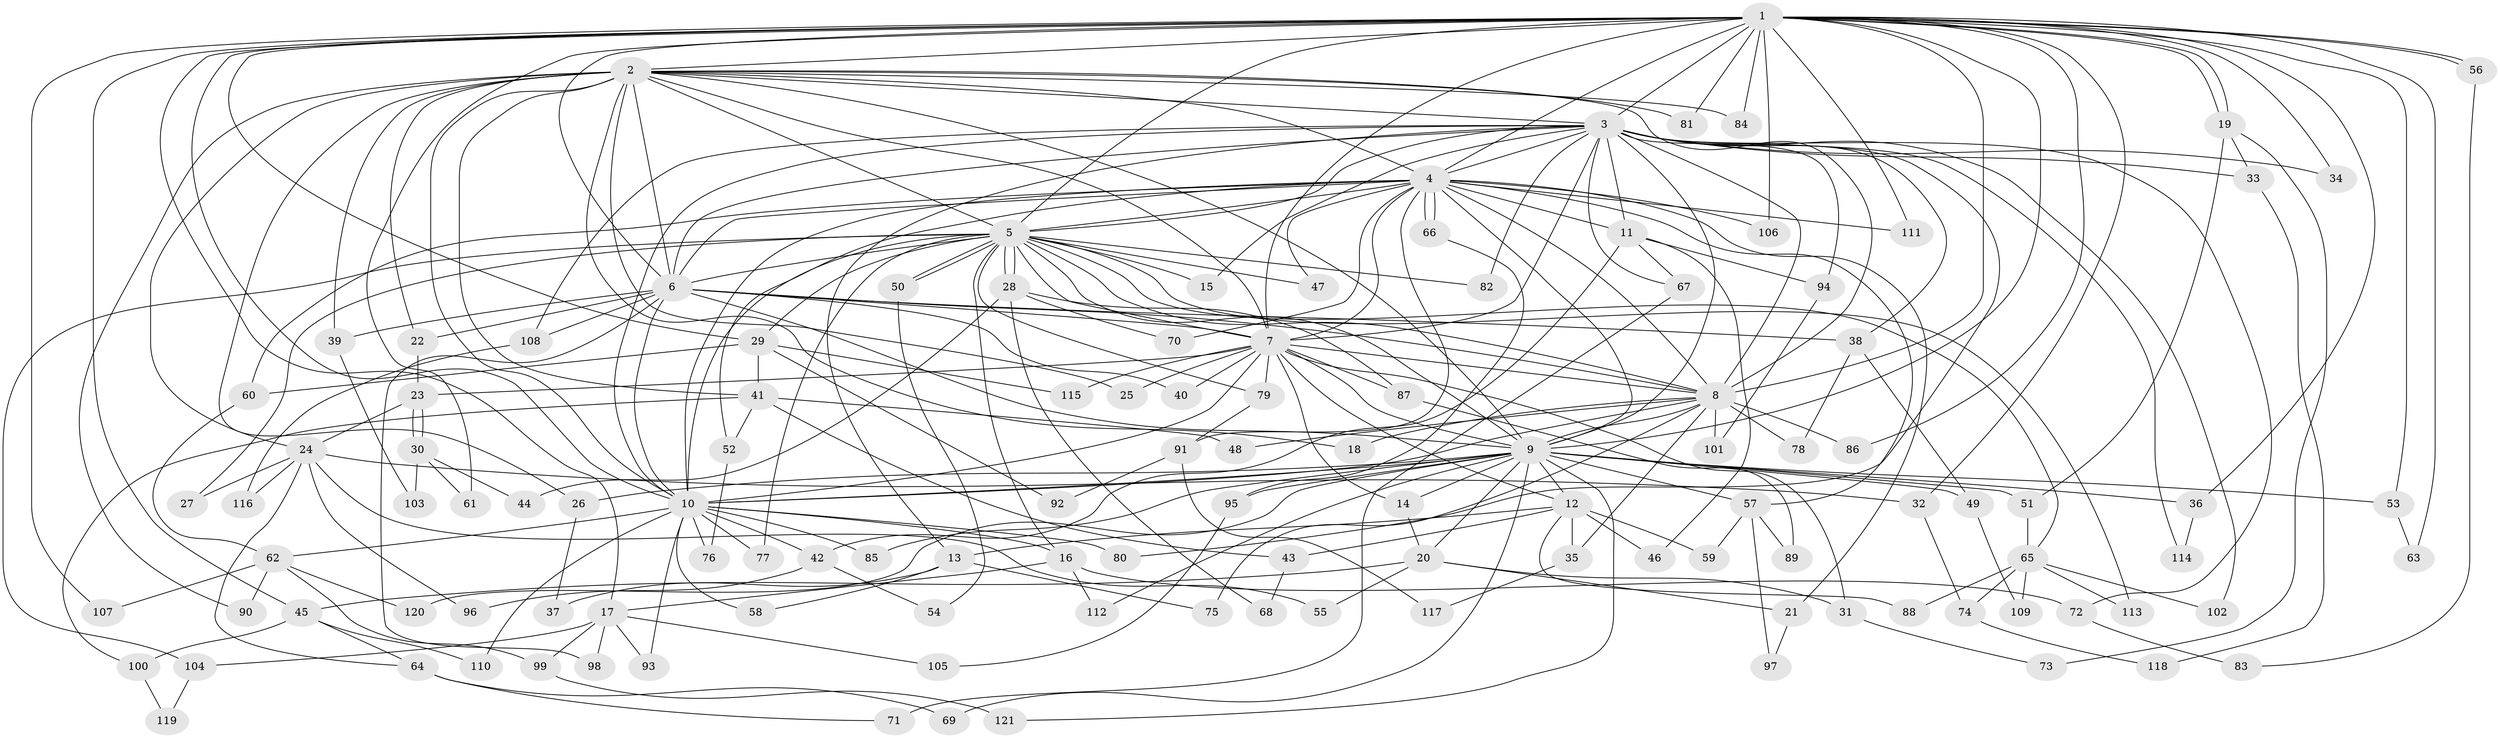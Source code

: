 // Generated by graph-tools (version 1.1) at 2025/01/03/09/25 03:01:21]
// undirected, 121 vertices, 267 edges
graph export_dot {
graph [start="1"]
  node [color=gray90,style=filled];
  1;
  2;
  3;
  4;
  5;
  6;
  7;
  8;
  9;
  10;
  11;
  12;
  13;
  14;
  15;
  16;
  17;
  18;
  19;
  20;
  21;
  22;
  23;
  24;
  25;
  26;
  27;
  28;
  29;
  30;
  31;
  32;
  33;
  34;
  35;
  36;
  37;
  38;
  39;
  40;
  41;
  42;
  43;
  44;
  45;
  46;
  47;
  48;
  49;
  50;
  51;
  52;
  53;
  54;
  55;
  56;
  57;
  58;
  59;
  60;
  61;
  62;
  63;
  64;
  65;
  66;
  67;
  68;
  69;
  70;
  71;
  72;
  73;
  74;
  75;
  76;
  77;
  78;
  79;
  80;
  81;
  82;
  83;
  84;
  85;
  86;
  87;
  88;
  89;
  90;
  91;
  92;
  93;
  94;
  95;
  96;
  97;
  98;
  99;
  100;
  101;
  102;
  103;
  104;
  105;
  106;
  107;
  108;
  109;
  110;
  111;
  112;
  113;
  114;
  115;
  116;
  117;
  118;
  119;
  120;
  121;
  1 -- 2;
  1 -- 3;
  1 -- 4;
  1 -- 5;
  1 -- 6;
  1 -- 7;
  1 -- 8;
  1 -- 9;
  1 -- 10;
  1 -- 17;
  1 -- 19;
  1 -- 19;
  1 -- 29;
  1 -- 32;
  1 -- 34;
  1 -- 36;
  1 -- 45;
  1 -- 53;
  1 -- 56;
  1 -- 56;
  1 -- 61;
  1 -- 63;
  1 -- 81;
  1 -- 84;
  1 -- 86;
  1 -- 106;
  1 -- 107;
  1 -- 111;
  2 -- 3;
  2 -- 4;
  2 -- 5;
  2 -- 6;
  2 -- 7;
  2 -- 8;
  2 -- 9;
  2 -- 10;
  2 -- 18;
  2 -- 22;
  2 -- 24;
  2 -- 25;
  2 -- 26;
  2 -- 39;
  2 -- 41;
  2 -- 81;
  2 -- 84;
  2 -- 90;
  3 -- 4;
  3 -- 5;
  3 -- 6;
  3 -- 7;
  3 -- 8;
  3 -- 9;
  3 -- 10;
  3 -- 11;
  3 -- 13;
  3 -- 15;
  3 -- 33;
  3 -- 34;
  3 -- 38;
  3 -- 67;
  3 -- 72;
  3 -- 80;
  3 -- 82;
  3 -- 94;
  3 -- 102;
  3 -- 108;
  3 -- 114;
  4 -- 5;
  4 -- 6;
  4 -- 7;
  4 -- 8;
  4 -- 9;
  4 -- 10;
  4 -- 11;
  4 -- 21;
  4 -- 47;
  4 -- 52;
  4 -- 57;
  4 -- 60;
  4 -- 66;
  4 -- 66;
  4 -- 70;
  4 -- 91;
  4 -- 106;
  4 -- 111;
  5 -- 6;
  5 -- 7;
  5 -- 8;
  5 -- 9;
  5 -- 10;
  5 -- 15;
  5 -- 16;
  5 -- 27;
  5 -- 28;
  5 -- 28;
  5 -- 29;
  5 -- 47;
  5 -- 50;
  5 -- 50;
  5 -- 65;
  5 -- 77;
  5 -- 79;
  5 -- 82;
  5 -- 104;
  5 -- 113;
  6 -- 7;
  6 -- 8;
  6 -- 9;
  6 -- 10;
  6 -- 22;
  6 -- 38;
  6 -- 39;
  6 -- 40;
  6 -- 98;
  6 -- 108;
  7 -- 8;
  7 -- 9;
  7 -- 10;
  7 -- 12;
  7 -- 14;
  7 -- 23;
  7 -- 25;
  7 -- 31;
  7 -- 40;
  7 -- 79;
  7 -- 87;
  7 -- 115;
  8 -- 9;
  8 -- 10;
  8 -- 18;
  8 -- 35;
  8 -- 48;
  8 -- 75;
  8 -- 78;
  8 -- 86;
  8 -- 101;
  9 -- 10;
  9 -- 12;
  9 -- 14;
  9 -- 20;
  9 -- 26;
  9 -- 36;
  9 -- 49;
  9 -- 51;
  9 -- 53;
  9 -- 57;
  9 -- 69;
  9 -- 85;
  9 -- 95;
  9 -- 112;
  9 -- 120;
  9 -- 121;
  10 -- 16;
  10 -- 42;
  10 -- 58;
  10 -- 62;
  10 -- 76;
  10 -- 77;
  10 -- 80;
  10 -- 85;
  10 -- 93;
  10 -- 110;
  11 -- 42;
  11 -- 46;
  11 -- 67;
  11 -- 94;
  12 -- 13;
  12 -- 35;
  12 -- 43;
  12 -- 46;
  12 -- 59;
  12 -- 88;
  13 -- 37;
  13 -- 58;
  13 -- 75;
  14 -- 20;
  16 -- 17;
  16 -- 72;
  16 -- 112;
  17 -- 93;
  17 -- 98;
  17 -- 99;
  17 -- 104;
  17 -- 105;
  19 -- 33;
  19 -- 51;
  19 -- 73;
  20 -- 21;
  20 -- 31;
  20 -- 45;
  20 -- 55;
  21 -- 97;
  22 -- 23;
  23 -- 24;
  23 -- 30;
  23 -- 30;
  24 -- 27;
  24 -- 32;
  24 -- 55;
  24 -- 64;
  24 -- 96;
  24 -- 116;
  26 -- 37;
  28 -- 44;
  28 -- 68;
  28 -- 70;
  28 -- 87;
  29 -- 41;
  29 -- 60;
  29 -- 92;
  29 -- 115;
  30 -- 44;
  30 -- 61;
  30 -- 103;
  31 -- 73;
  32 -- 74;
  33 -- 118;
  35 -- 117;
  36 -- 114;
  38 -- 49;
  38 -- 78;
  39 -- 103;
  41 -- 43;
  41 -- 48;
  41 -- 52;
  41 -- 100;
  42 -- 54;
  42 -- 96;
  43 -- 68;
  45 -- 64;
  45 -- 100;
  45 -- 110;
  49 -- 109;
  50 -- 54;
  51 -- 65;
  52 -- 76;
  53 -- 63;
  56 -- 83;
  57 -- 59;
  57 -- 89;
  57 -- 97;
  60 -- 62;
  62 -- 90;
  62 -- 99;
  62 -- 107;
  62 -- 120;
  64 -- 69;
  64 -- 71;
  65 -- 74;
  65 -- 88;
  65 -- 102;
  65 -- 109;
  65 -- 113;
  66 -- 95;
  67 -- 71;
  72 -- 83;
  74 -- 118;
  79 -- 91;
  87 -- 89;
  91 -- 92;
  91 -- 117;
  94 -- 101;
  95 -- 105;
  99 -- 121;
  100 -- 119;
  104 -- 119;
  108 -- 116;
}

